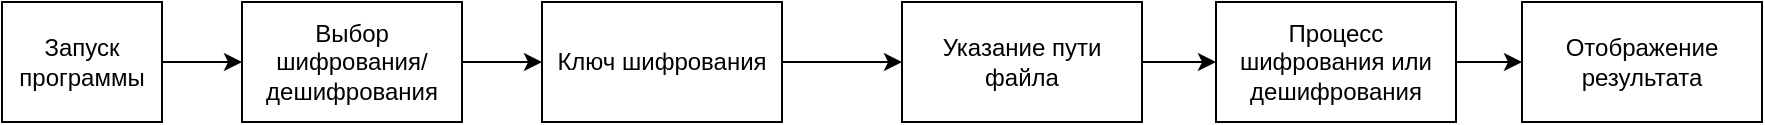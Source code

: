<mxfile version="22.1.18" type="github">
  <diagram name="Страница — 1" id="jYG83gXn8RyZTV5Urvnb">
    <mxGraphModel dx="1181" dy="943" grid="1" gridSize="10" guides="1" tooltips="1" connect="1" arrows="1" fold="1" page="1" pageScale="1" pageWidth="1654" pageHeight="2336" math="0" shadow="0">
      <root>
        <mxCell id="0" />
        <mxCell id="1" parent="0" />
        <mxCell id="kwCmInaH_BRFaq4j6H1B-2" style="edgeStyle=orthogonalEdgeStyle;rounded=0;orthogonalLoop=1;jettySize=auto;html=1;" edge="1" parent="1" source="kwCmInaH_BRFaq4j6H1B-1">
          <mxGeometry relative="1" as="geometry">
            <mxPoint x="220" y="250" as="targetPoint" />
          </mxGeometry>
        </mxCell>
        <mxCell id="kwCmInaH_BRFaq4j6H1B-1" value="Запуск программы" style="rounded=0;whiteSpace=wrap;html=1;" vertex="1" parent="1">
          <mxGeometry x="100" y="220" width="80" height="60" as="geometry" />
        </mxCell>
        <mxCell id="kwCmInaH_BRFaq4j6H1B-5" style="edgeStyle=orthogonalEdgeStyle;rounded=0;orthogonalLoop=1;jettySize=auto;html=1;entryX=0;entryY=0.5;entryDx=0;entryDy=0;" edge="1" parent="1" source="kwCmInaH_BRFaq4j6H1B-3" target="kwCmInaH_BRFaq4j6H1B-4">
          <mxGeometry relative="1" as="geometry" />
        </mxCell>
        <mxCell id="kwCmInaH_BRFaq4j6H1B-3" value="Выбор&lt;br&gt;шифрования/дешифрования" style="rounded=0;whiteSpace=wrap;html=1;" vertex="1" parent="1">
          <mxGeometry x="220" y="220" width="110" height="60" as="geometry" />
        </mxCell>
        <mxCell id="kwCmInaH_BRFaq4j6H1B-7" style="edgeStyle=orthogonalEdgeStyle;rounded=0;orthogonalLoop=1;jettySize=auto;html=1;entryX=0;entryY=0.5;entryDx=0;entryDy=0;" edge="1" parent="1" source="kwCmInaH_BRFaq4j6H1B-4" target="kwCmInaH_BRFaq4j6H1B-6">
          <mxGeometry relative="1" as="geometry" />
        </mxCell>
        <mxCell id="kwCmInaH_BRFaq4j6H1B-4" value="Ключ шифрования" style="rounded=0;whiteSpace=wrap;html=1;" vertex="1" parent="1">
          <mxGeometry x="370" y="220" width="120" height="60" as="geometry" />
        </mxCell>
        <mxCell id="kwCmInaH_BRFaq4j6H1B-9" style="edgeStyle=orthogonalEdgeStyle;rounded=0;orthogonalLoop=1;jettySize=auto;html=1;entryX=0;entryY=0.5;entryDx=0;entryDy=0;" edge="1" parent="1" source="kwCmInaH_BRFaq4j6H1B-6" target="kwCmInaH_BRFaq4j6H1B-8">
          <mxGeometry relative="1" as="geometry" />
        </mxCell>
        <mxCell id="kwCmInaH_BRFaq4j6H1B-6" value="Указание пути файла" style="rounded=0;whiteSpace=wrap;html=1;" vertex="1" parent="1">
          <mxGeometry x="550" y="220" width="120" height="60" as="geometry" />
        </mxCell>
        <mxCell id="kwCmInaH_BRFaq4j6H1B-10" style="edgeStyle=orthogonalEdgeStyle;rounded=0;orthogonalLoop=1;jettySize=auto;html=1;" edge="1" parent="1" source="kwCmInaH_BRFaq4j6H1B-8">
          <mxGeometry relative="1" as="geometry">
            <mxPoint x="860" y="250" as="targetPoint" />
          </mxGeometry>
        </mxCell>
        <mxCell id="kwCmInaH_BRFaq4j6H1B-8" value="Процесс шифрования или дешифрования" style="rounded=0;whiteSpace=wrap;html=1;" vertex="1" parent="1">
          <mxGeometry x="707" y="220" width="120" height="60" as="geometry" />
        </mxCell>
        <mxCell id="kwCmInaH_BRFaq4j6H1B-11" value="Отображение результата" style="rounded=0;whiteSpace=wrap;html=1;" vertex="1" parent="1">
          <mxGeometry x="860" y="220" width="120" height="60" as="geometry" />
        </mxCell>
      </root>
    </mxGraphModel>
  </diagram>
</mxfile>
